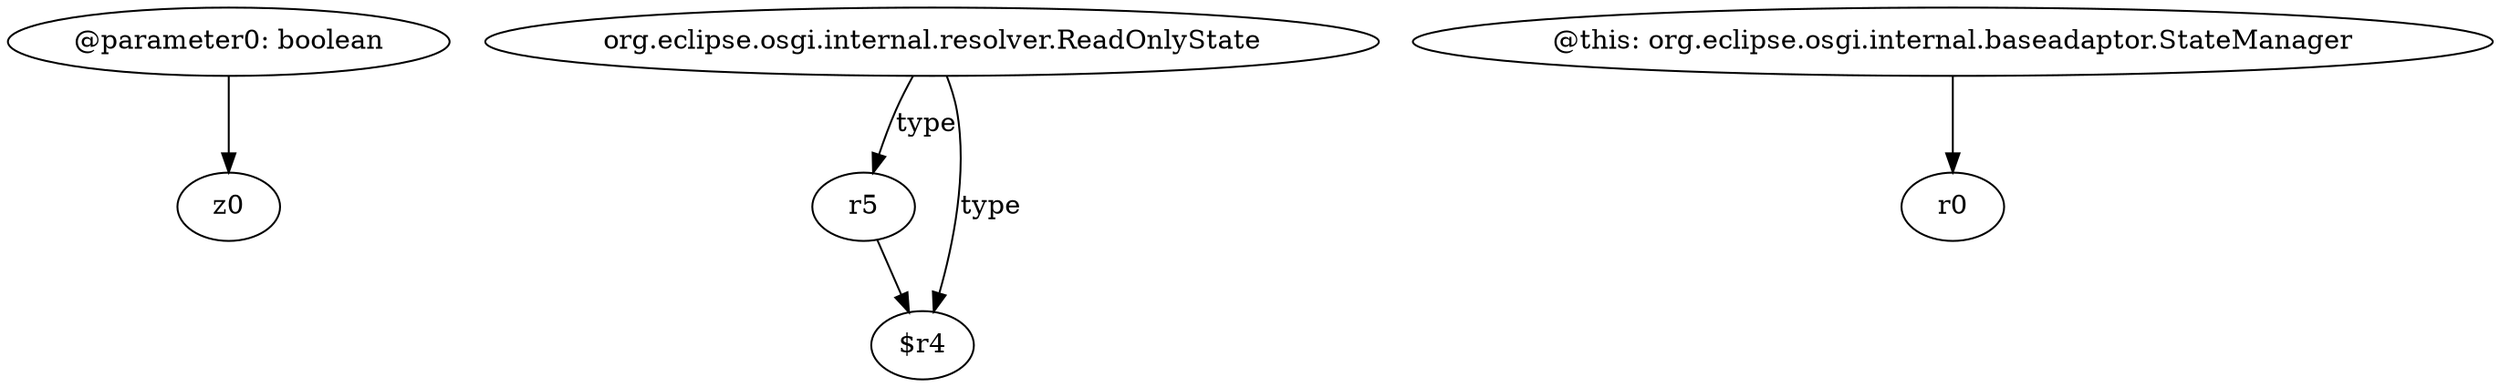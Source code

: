 digraph g {
0[label="@parameter0: boolean"]
1[label="z0"]
0->1[label=""]
2[label="org.eclipse.osgi.internal.resolver.ReadOnlyState"]
3[label="r5"]
2->3[label="type"]
4[label="@this: org.eclipse.osgi.internal.baseadaptor.StateManager"]
5[label="r0"]
4->5[label=""]
6[label="$r4"]
3->6[label=""]
2->6[label="type"]
}